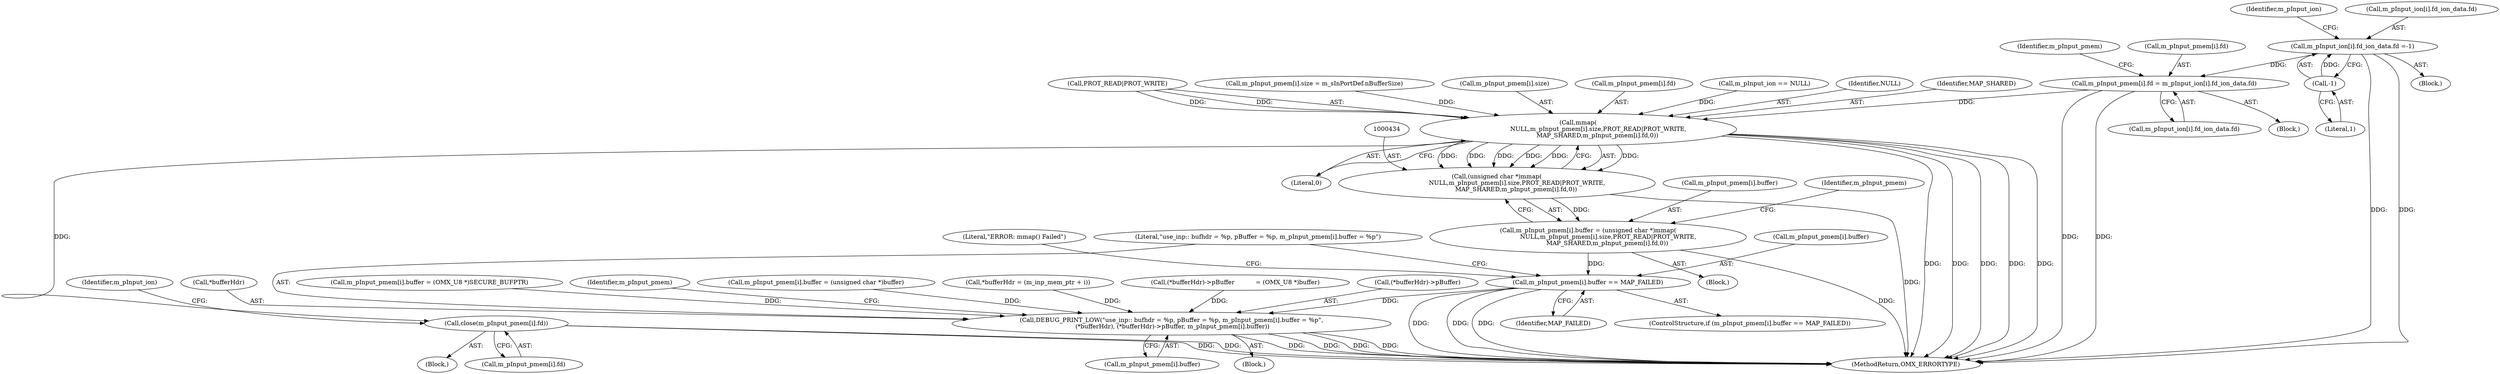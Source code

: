 digraph "0_Android_7558d03e6498e970b761aa44fff6b2c659202d95_1@array" {
"1000247" [label="(Call,m_pInput_ion[i].fd_ion_data.fd =-1)"];
"1000255" [label="(Call,-1)"];
"1000385" [label="(Call,m_pInput_pmem[i].fd = m_pInput_ion[i].fd_ion_data.fd)"];
"1000435" [label="(Call,mmap(\n                     NULL,m_pInput_pmem[i].size,PROT_READ|PROT_WRITE,\n                    MAP_SHARED,m_pInput_pmem[i].fd,0))"];
"1000433" [label="(Call,(unsigned char *)mmap(\n                     NULL,m_pInput_pmem[i].size,PROT_READ|PROT_WRITE,\n                    MAP_SHARED,m_pInput_pmem[i].fd,0))"];
"1000427" [label="(Call,m_pInput_pmem[i].buffer = (unsigned char *)mmap(\n                     NULL,m_pInput_pmem[i].size,PROT_READ|PROT_WRITE,\n                    MAP_SHARED,m_pInput_pmem[i].fd,0))"];
"1000453" [label="(Call,m_pInput_pmem[i].buffer == MAP_FAILED)"];
"1000554" [label="(Call,DEBUG_PRINT_LOW(\"use_inp:: bufhdr = %p, pBuffer = %p, m_pInput_pmem[i].buffer = %p\",\n (*bufferHdr), (*bufferHdr)->pBuffer, m_pInput_pmem[i].buffer))"];
"1000463" [label="(Call,close(m_pInput_pmem[i].fd))"];
"1000462" [label="(Literal,\"ERROR: mmap() Failed\")"];
"1000291" [label="(Block,)"];
"1000435" [label="(Call,mmap(\n                     NULL,m_pInput_pmem[i].size,PROT_READ|PROT_WRITE,\n                    MAP_SHARED,m_pInput_pmem[i].fd,0))"];
"1000385" [label="(Call,m_pInput_pmem[i].fd = m_pInput_ion[i].fd_ion_data.fd)"];
"1000562" [label="(Call,m_pInput_pmem[i].buffer)"];
"1000427" [label="(Call,m_pInput_pmem[i].buffer = (unsigned char *)mmap(\n                     NULL,m_pInput_pmem[i].size,PROT_READ|PROT_WRITE,\n                    MAP_SHARED,m_pInput_pmem[i].fd,0))"];
"1000414" [label="(Call,m_pInput_pmem[i].buffer = (OMX_U8 *)SECURE_BUFPTR)"];
"1000572" [label="(Identifier,m_pInput_pmem)"];
"1000442" [label="(Call,PROT_READ|PROT_WRITE)"];
"1000451" [label="(Literal,0)"];
"1000460" [label="(Block,)"];
"1000398" [label="(Call,m_pInput_pmem[i].size = m_sInPortDef.nBufferSize)"];
"1000592" [label="(MethodReturn,OMX_ERRORTYPE)"];
"1000247" [label="(Call,m_pInput_ion[i].fd_ion_data.fd =-1)"];
"1000255" [label="(Call,-1)"];
"1000391" [label="(Call,m_pInput_ion[i].fd_ion_data.fd)"];
"1000261" [label="(Identifier,m_pInput_ion)"];
"1000527" [label="(Call,m_pInput_pmem[i].buffer = (unsigned char *)buffer)"];
"1000554" [label="(Call,DEBUG_PRINT_LOW(\"use_inp:: bufhdr = %p, pBuffer = %p, m_pInput_pmem[i].buffer = %p\",\n (*bufferHdr), (*bufferHdr)->pBuffer, m_pInput_pmem[i].buffer))"];
"1000464" [label="(Call,m_pInput_pmem[i].fd)"];
"1000348" [label="(Block,)"];
"1000256" [label="(Literal,1)"];
"1000292" [label="(Call,*bufferHdr = (m_inp_mem_ptr + i))"];
"1000454" [label="(Call,m_pInput_pmem[i].buffer)"];
"1000437" [label="(Call,m_pInput_pmem[i].size)"];
"1000302" [label="(Call,(*bufferHdr)->pBuffer           = (OMX_U8 *)buffer)"];
"1000248" [label="(Call,m_pInput_ion[i].fd_ion_data.fd)"];
"1000446" [label="(Call,m_pInput_pmem[i].fd)"];
"1000433" [label="(Call,(unsigned char *)mmap(\n                     NULL,m_pInput_pmem[i].size,PROT_READ|PROT_WRITE,\n                    MAP_SHARED,m_pInput_pmem[i].fd,0))"];
"1000211" [label="(Call,m_pInput_ion == NULL)"];
"1000453" [label="(Call,m_pInput_pmem[i].buffer == MAP_FAILED)"];
"1000456" [label="(Identifier,m_pInput_pmem)"];
"1000555" [label="(Literal,\"use_inp:: bufhdr = %p, pBuffer = %p, m_pInput_pmem[i].buffer = %p\")"];
"1000401" [label="(Identifier,m_pInput_pmem)"];
"1000558" [label="(Call,(*bufferHdr)->pBuffer)"];
"1000230" [label="(Block,)"];
"1000472" [label="(Identifier,m_pInput_ion)"];
"1000452" [label="(ControlStructure,if (m_pInput_pmem[i].buffer == MAP_FAILED))"];
"1000426" [label="(Block,)"];
"1000556" [label="(Call,*bufferHdr)"];
"1000459" [label="(Identifier,MAP_FAILED)"];
"1000436" [label="(Identifier,NULL)"];
"1000463" [label="(Call,close(m_pInput_pmem[i].fd))"];
"1000445" [label="(Identifier,MAP_SHARED)"];
"1000428" [label="(Call,m_pInput_pmem[i].buffer)"];
"1000386" [label="(Call,m_pInput_pmem[i].fd)"];
"1000247" -> "1000230"  [label="AST: "];
"1000247" -> "1000255"  [label="CFG: "];
"1000248" -> "1000247"  [label="AST: "];
"1000255" -> "1000247"  [label="AST: "];
"1000261" -> "1000247"  [label="CFG: "];
"1000247" -> "1000592"  [label="DDG: "];
"1000247" -> "1000592"  [label="DDG: "];
"1000255" -> "1000247"  [label="DDG: "];
"1000247" -> "1000385"  [label="DDG: "];
"1000255" -> "1000256"  [label="CFG: "];
"1000256" -> "1000255"  [label="AST: "];
"1000385" -> "1000348"  [label="AST: "];
"1000385" -> "1000391"  [label="CFG: "];
"1000386" -> "1000385"  [label="AST: "];
"1000391" -> "1000385"  [label="AST: "];
"1000401" -> "1000385"  [label="CFG: "];
"1000385" -> "1000592"  [label="DDG: "];
"1000385" -> "1000592"  [label="DDG: "];
"1000385" -> "1000435"  [label="DDG: "];
"1000435" -> "1000433"  [label="AST: "];
"1000435" -> "1000451"  [label="CFG: "];
"1000436" -> "1000435"  [label="AST: "];
"1000437" -> "1000435"  [label="AST: "];
"1000442" -> "1000435"  [label="AST: "];
"1000445" -> "1000435"  [label="AST: "];
"1000446" -> "1000435"  [label="AST: "];
"1000451" -> "1000435"  [label="AST: "];
"1000433" -> "1000435"  [label="CFG: "];
"1000435" -> "1000592"  [label="DDG: "];
"1000435" -> "1000592"  [label="DDG: "];
"1000435" -> "1000592"  [label="DDG: "];
"1000435" -> "1000592"  [label="DDG: "];
"1000435" -> "1000592"  [label="DDG: "];
"1000435" -> "1000433"  [label="DDG: "];
"1000435" -> "1000433"  [label="DDG: "];
"1000435" -> "1000433"  [label="DDG: "];
"1000435" -> "1000433"  [label="DDG: "];
"1000435" -> "1000433"  [label="DDG: "];
"1000435" -> "1000433"  [label="DDG: "];
"1000211" -> "1000435"  [label="DDG: "];
"1000398" -> "1000435"  [label="DDG: "];
"1000442" -> "1000435"  [label="DDG: "];
"1000442" -> "1000435"  [label="DDG: "];
"1000435" -> "1000463"  [label="DDG: "];
"1000433" -> "1000427"  [label="AST: "];
"1000434" -> "1000433"  [label="AST: "];
"1000427" -> "1000433"  [label="CFG: "];
"1000433" -> "1000592"  [label="DDG: "];
"1000433" -> "1000427"  [label="DDG: "];
"1000427" -> "1000426"  [label="AST: "];
"1000428" -> "1000427"  [label="AST: "];
"1000456" -> "1000427"  [label="CFG: "];
"1000427" -> "1000592"  [label="DDG: "];
"1000427" -> "1000453"  [label="DDG: "];
"1000453" -> "1000452"  [label="AST: "];
"1000453" -> "1000459"  [label="CFG: "];
"1000454" -> "1000453"  [label="AST: "];
"1000459" -> "1000453"  [label="AST: "];
"1000462" -> "1000453"  [label="CFG: "];
"1000555" -> "1000453"  [label="CFG: "];
"1000453" -> "1000592"  [label="DDG: "];
"1000453" -> "1000592"  [label="DDG: "];
"1000453" -> "1000592"  [label="DDG: "];
"1000453" -> "1000554"  [label="DDG: "];
"1000554" -> "1000291"  [label="AST: "];
"1000554" -> "1000562"  [label="CFG: "];
"1000555" -> "1000554"  [label="AST: "];
"1000556" -> "1000554"  [label="AST: "];
"1000558" -> "1000554"  [label="AST: "];
"1000562" -> "1000554"  [label="AST: "];
"1000572" -> "1000554"  [label="CFG: "];
"1000554" -> "1000592"  [label="DDG: "];
"1000554" -> "1000592"  [label="DDG: "];
"1000554" -> "1000592"  [label="DDG: "];
"1000554" -> "1000592"  [label="DDG: "];
"1000292" -> "1000554"  [label="DDG: "];
"1000302" -> "1000554"  [label="DDG: "];
"1000527" -> "1000554"  [label="DDG: "];
"1000414" -> "1000554"  [label="DDG: "];
"1000463" -> "1000460"  [label="AST: "];
"1000463" -> "1000464"  [label="CFG: "];
"1000464" -> "1000463"  [label="AST: "];
"1000472" -> "1000463"  [label="CFG: "];
"1000463" -> "1000592"  [label="DDG: "];
"1000463" -> "1000592"  [label="DDG: "];
}
